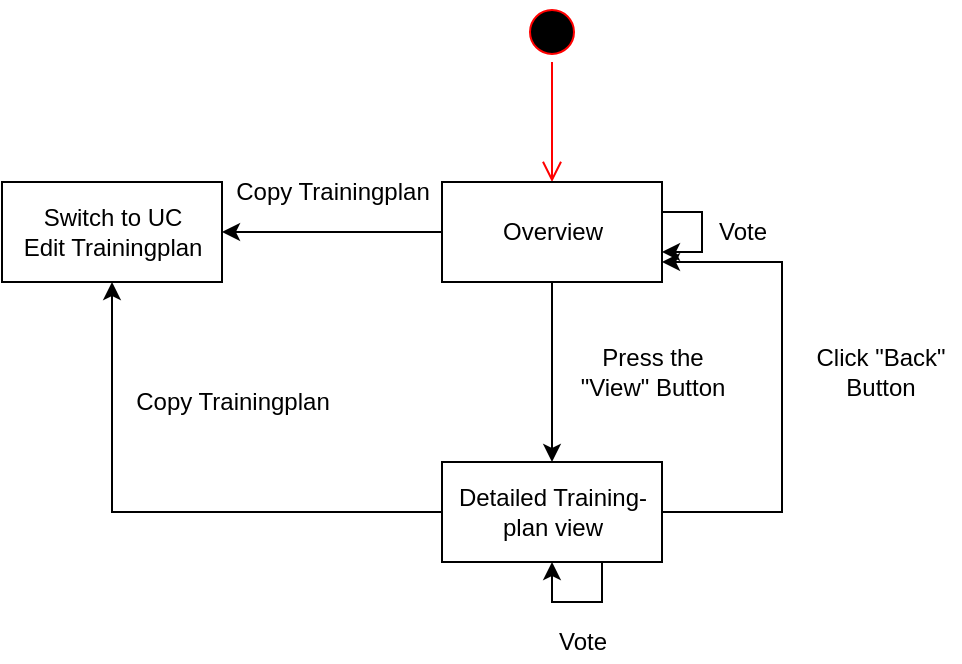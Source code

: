<mxfile version="13.1.11" type="device"><diagram id="t0Y3n4fgN1ZQYZuHJla6" name="Page-1"><mxGraphModel dx="1550" dy="819" grid="1" gridSize="10" guides="1" tooltips="1" connect="1" arrows="1" fold="1" page="1" pageScale="1" pageWidth="827" pageHeight="1169" math="0" shadow="0"><root><mxCell id="0"/><mxCell id="1" parent="0"/><mxCell id="vkCYFHSA_nf4d-bPQiTs-1" value="" style="ellipse;html=1;shape=startState;fillColor=#000000;strokeColor=#ff0000;" vertex="1" parent="1"><mxGeometry x="290" y="50" width="30" height="30" as="geometry"/></mxCell><mxCell id="vkCYFHSA_nf4d-bPQiTs-2" value="" style="edgeStyle=orthogonalEdgeStyle;html=1;verticalAlign=bottom;endArrow=open;endSize=8;strokeColor=#ff0000;" edge="1" source="vkCYFHSA_nf4d-bPQiTs-1" parent="1"><mxGeometry relative="1" as="geometry"><mxPoint x="305" y="140" as="targetPoint"/></mxGeometry></mxCell><mxCell id="vkCYFHSA_nf4d-bPQiTs-8" style="edgeStyle=orthogonalEdgeStyle;rounded=0;orthogonalLoop=1;jettySize=auto;html=1;" edge="1" parent="1" source="vkCYFHSA_nf4d-bPQiTs-3" target="vkCYFHSA_nf4d-bPQiTs-7"><mxGeometry relative="1" as="geometry"/></mxCell><mxCell id="vkCYFHSA_nf4d-bPQiTs-13" style="edgeStyle=orthogonalEdgeStyle;rounded=0;orthogonalLoop=1;jettySize=auto;html=1;" edge="1" parent="1" source="vkCYFHSA_nf4d-bPQiTs-3"><mxGeometry relative="1" as="geometry"><mxPoint x="305" y="280" as="targetPoint"/></mxGeometry></mxCell><mxCell id="vkCYFHSA_nf4d-bPQiTs-3" value="Overview" style="html=1;" vertex="1" parent="1"><mxGeometry x="250" y="140" width="110" height="50" as="geometry"/></mxCell><mxCell id="vkCYFHSA_nf4d-bPQiTs-4" style="edgeStyle=orthogonalEdgeStyle;rounded=0;orthogonalLoop=1;jettySize=auto;html=1;" edge="1" parent="1" source="vkCYFHSA_nf4d-bPQiTs-3" target="vkCYFHSA_nf4d-bPQiTs-3"><mxGeometry relative="1" as="geometry"/></mxCell><mxCell id="vkCYFHSA_nf4d-bPQiTs-5" value="Vote" style="text;html=1;align=center;verticalAlign=middle;resizable=0;points=[];autosize=1;" vertex="1" parent="1"><mxGeometry x="380" y="155" width="40" height="20" as="geometry"/></mxCell><mxCell id="vkCYFHSA_nf4d-bPQiTs-7" value="Switch to UC &lt;br&gt;Edit Trainingplan" style="html=1;" vertex="1" parent="1"><mxGeometry x="30" y="140" width="110" height="50" as="geometry"/></mxCell><mxCell id="vkCYFHSA_nf4d-bPQiTs-12" value="Copy Trainingplan" style="text;html=1;align=center;verticalAlign=middle;resizable=0;points=[];autosize=1;" vertex="1" parent="1"><mxGeometry x="140" y="135" width="110" height="20" as="geometry"/></mxCell><mxCell id="vkCYFHSA_nf4d-bPQiTs-16" style="edgeStyle=orthogonalEdgeStyle;rounded=0;orthogonalLoop=1;jettySize=auto;html=1;" edge="1" parent="1" source="vkCYFHSA_nf4d-bPQiTs-14" target="vkCYFHSA_nf4d-bPQiTs-3"><mxGeometry relative="1" as="geometry"><mxPoint x="430" y="180" as="targetPoint"/><Array as="points"><mxPoint x="420" y="305"/><mxPoint x="420" y="180"/></Array></mxGeometry></mxCell><mxCell id="vkCYFHSA_nf4d-bPQiTs-18" style="edgeStyle=orthogonalEdgeStyle;rounded=0;orthogonalLoop=1;jettySize=auto;html=1;entryX=0.5;entryY=1;entryDx=0;entryDy=0;exitX=0.75;exitY=1;exitDx=0;exitDy=0;" edge="1" parent="1" source="vkCYFHSA_nf4d-bPQiTs-14" target="vkCYFHSA_nf4d-bPQiTs-14"><mxGeometry relative="1" as="geometry"><mxPoint x="320" y="410" as="targetPoint"/><mxPoint x="330" y="350" as="sourcePoint"/><Array as="points"><mxPoint x="330" y="330"/><mxPoint x="330" y="350"/><mxPoint x="305" y="350"/></Array></mxGeometry></mxCell><mxCell id="vkCYFHSA_nf4d-bPQiTs-20" style="edgeStyle=orthogonalEdgeStyle;rounded=0;orthogonalLoop=1;jettySize=auto;html=1;" edge="1" parent="1" source="vkCYFHSA_nf4d-bPQiTs-14" target="vkCYFHSA_nf4d-bPQiTs-7"><mxGeometry relative="1" as="geometry"/></mxCell><mxCell id="vkCYFHSA_nf4d-bPQiTs-14" value="Detailed Training-&lt;br&gt;plan view" style="html=1;" vertex="1" parent="1"><mxGeometry x="250" y="280" width="110" height="50" as="geometry"/></mxCell><mxCell id="vkCYFHSA_nf4d-bPQiTs-15" value="Press the&lt;br&gt;&quot;View&quot; Button" style="text;html=1;align=center;verticalAlign=middle;resizable=0;points=[];autosize=1;" vertex="1" parent="1"><mxGeometry x="310" y="220" width="90" height="30" as="geometry"/></mxCell><mxCell id="vkCYFHSA_nf4d-bPQiTs-17" value="Click &quot;Back&quot;&lt;br&gt;Button" style="text;html=1;align=center;verticalAlign=middle;resizable=0;points=[];autosize=1;" vertex="1" parent="1"><mxGeometry x="429" y="220" width="80" height="30" as="geometry"/></mxCell><mxCell id="vkCYFHSA_nf4d-bPQiTs-19" value="Vote" style="text;html=1;align=center;verticalAlign=middle;resizable=0;points=[];autosize=1;" vertex="1" parent="1"><mxGeometry x="300" y="360" width="40" height="20" as="geometry"/></mxCell><mxCell id="vkCYFHSA_nf4d-bPQiTs-23" value="Copy Trainingplan" style="text;html=1;align=center;verticalAlign=middle;resizable=0;points=[];autosize=1;" vertex="1" parent="1"><mxGeometry x="90" y="240" width="110" height="20" as="geometry"/></mxCell></root></mxGraphModel></diagram></mxfile>
